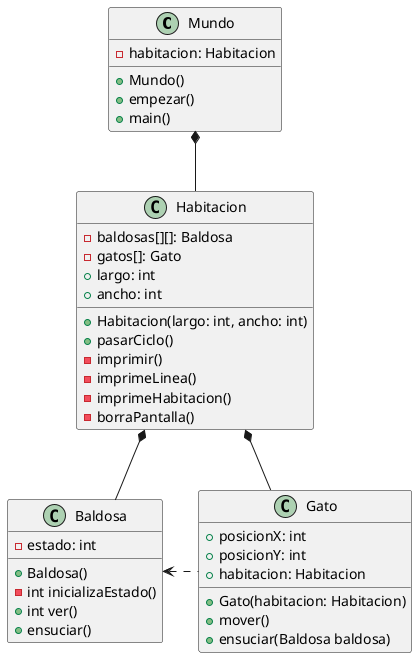 @startuml

class Mundo{
    - habitacion: Habitacion
    + Mundo()
    + empezar()
    + main()
}

class Habitacion {
    - baldosas[][]: Baldosa
    - gatos[]: Gato 
    + largo: int
    + ancho: int
    + Habitacion(largo: int, ancho: int)
    + pasarCiclo()
    - imprimir()
    - imprimeLinea()
    - imprimeHabitacion()
    - borraPantalla()
}

class Baldosa{
    - estado: int
    + Baldosa()
    - int inicializaEstado()
    + int ver()
    + ensuciar()
}

class Gato{
    + posicionX: int
    + posicionY: int
    + habitacion: Habitacion
    + Gato(habitacion: Habitacion)
    + mover()
    + ensuciar(Baldosa baldosa)
}

Mundo *-D- Habitacion
Habitacion *-D- Baldosa 
Habitacion *-- Gato
Gato .l.> Baldosa

@enduml
